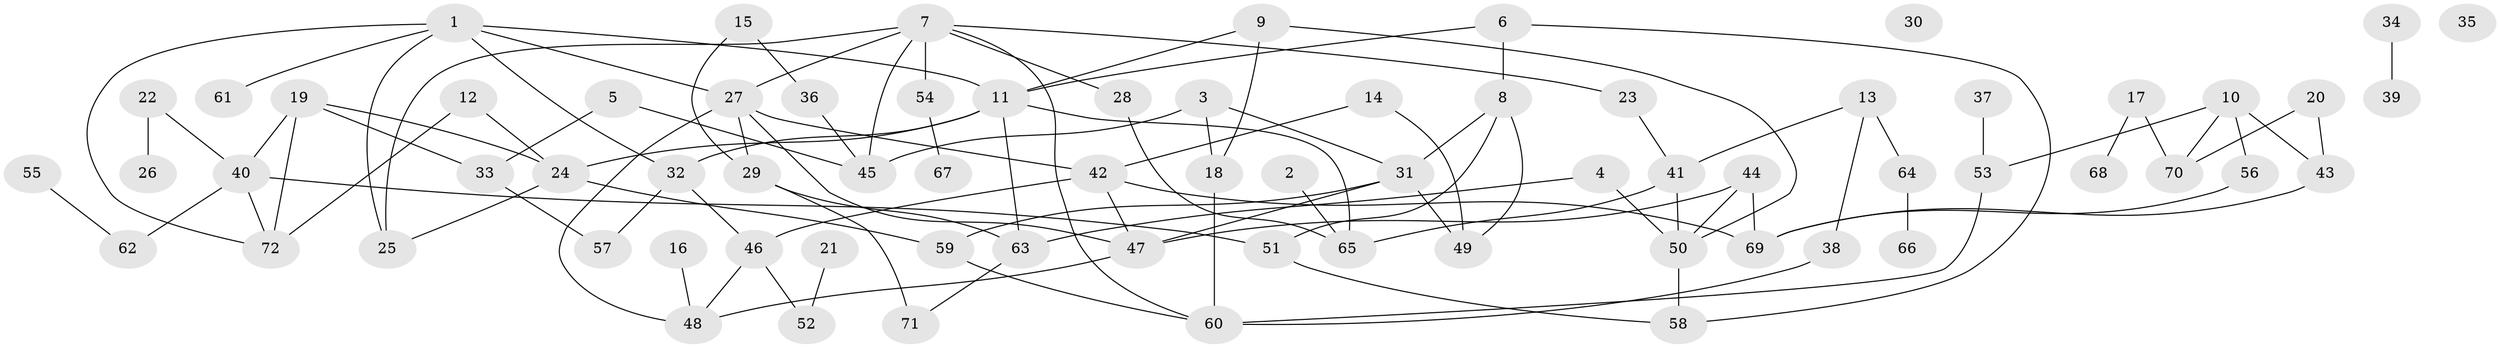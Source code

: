 // coarse degree distribution, {10: 0.038461538461538464, 6: 0.15384615384615385, 3: 0.23076923076923078, 8: 0.038461538461538464, 7: 0.07692307692307693, 5: 0.11538461538461539, 4: 0.038461538461538464, 1: 0.2692307692307692, 2: 0.038461538461538464}
// Generated by graph-tools (version 1.1) at 2025/48/03/04/25 22:48:06]
// undirected, 72 vertices, 104 edges
graph export_dot {
  node [color=gray90,style=filled];
  1;
  2;
  3;
  4;
  5;
  6;
  7;
  8;
  9;
  10;
  11;
  12;
  13;
  14;
  15;
  16;
  17;
  18;
  19;
  20;
  21;
  22;
  23;
  24;
  25;
  26;
  27;
  28;
  29;
  30;
  31;
  32;
  33;
  34;
  35;
  36;
  37;
  38;
  39;
  40;
  41;
  42;
  43;
  44;
  45;
  46;
  47;
  48;
  49;
  50;
  51;
  52;
  53;
  54;
  55;
  56;
  57;
  58;
  59;
  60;
  61;
  62;
  63;
  64;
  65;
  66;
  67;
  68;
  69;
  70;
  71;
  72;
  1 -- 11;
  1 -- 25;
  1 -- 27;
  1 -- 32;
  1 -- 61;
  1 -- 72;
  2 -- 65;
  3 -- 18;
  3 -- 31;
  3 -- 45;
  4 -- 50;
  4 -- 63;
  5 -- 33;
  5 -- 45;
  6 -- 8;
  6 -- 11;
  6 -- 58;
  7 -- 23;
  7 -- 25;
  7 -- 27;
  7 -- 28;
  7 -- 45;
  7 -- 54;
  7 -- 60;
  8 -- 31;
  8 -- 49;
  8 -- 51;
  9 -- 11;
  9 -- 18;
  9 -- 50;
  10 -- 43;
  10 -- 53;
  10 -- 56;
  10 -- 70;
  11 -- 24;
  11 -- 32;
  11 -- 63;
  11 -- 65;
  12 -- 24;
  12 -- 72;
  13 -- 38;
  13 -- 41;
  13 -- 64;
  14 -- 42;
  14 -- 49;
  15 -- 29;
  15 -- 36;
  16 -- 48;
  17 -- 68;
  17 -- 70;
  18 -- 60;
  19 -- 24;
  19 -- 33;
  19 -- 40;
  19 -- 72;
  20 -- 43;
  20 -- 70;
  21 -- 52;
  22 -- 26;
  22 -- 40;
  23 -- 41;
  24 -- 25;
  24 -- 59;
  27 -- 29;
  27 -- 42;
  27 -- 47;
  27 -- 48;
  28 -- 65;
  29 -- 63;
  29 -- 71;
  31 -- 47;
  31 -- 49;
  31 -- 59;
  32 -- 46;
  32 -- 57;
  33 -- 57;
  34 -- 39;
  36 -- 45;
  37 -- 53;
  38 -- 60;
  40 -- 51;
  40 -- 62;
  40 -- 72;
  41 -- 50;
  41 -- 65;
  42 -- 46;
  42 -- 47;
  42 -- 69;
  43 -- 69;
  44 -- 47;
  44 -- 50;
  44 -- 69;
  46 -- 48;
  46 -- 52;
  47 -- 48;
  50 -- 58;
  51 -- 58;
  53 -- 60;
  54 -- 67;
  55 -- 62;
  56 -- 69;
  59 -- 60;
  63 -- 71;
  64 -- 66;
}
